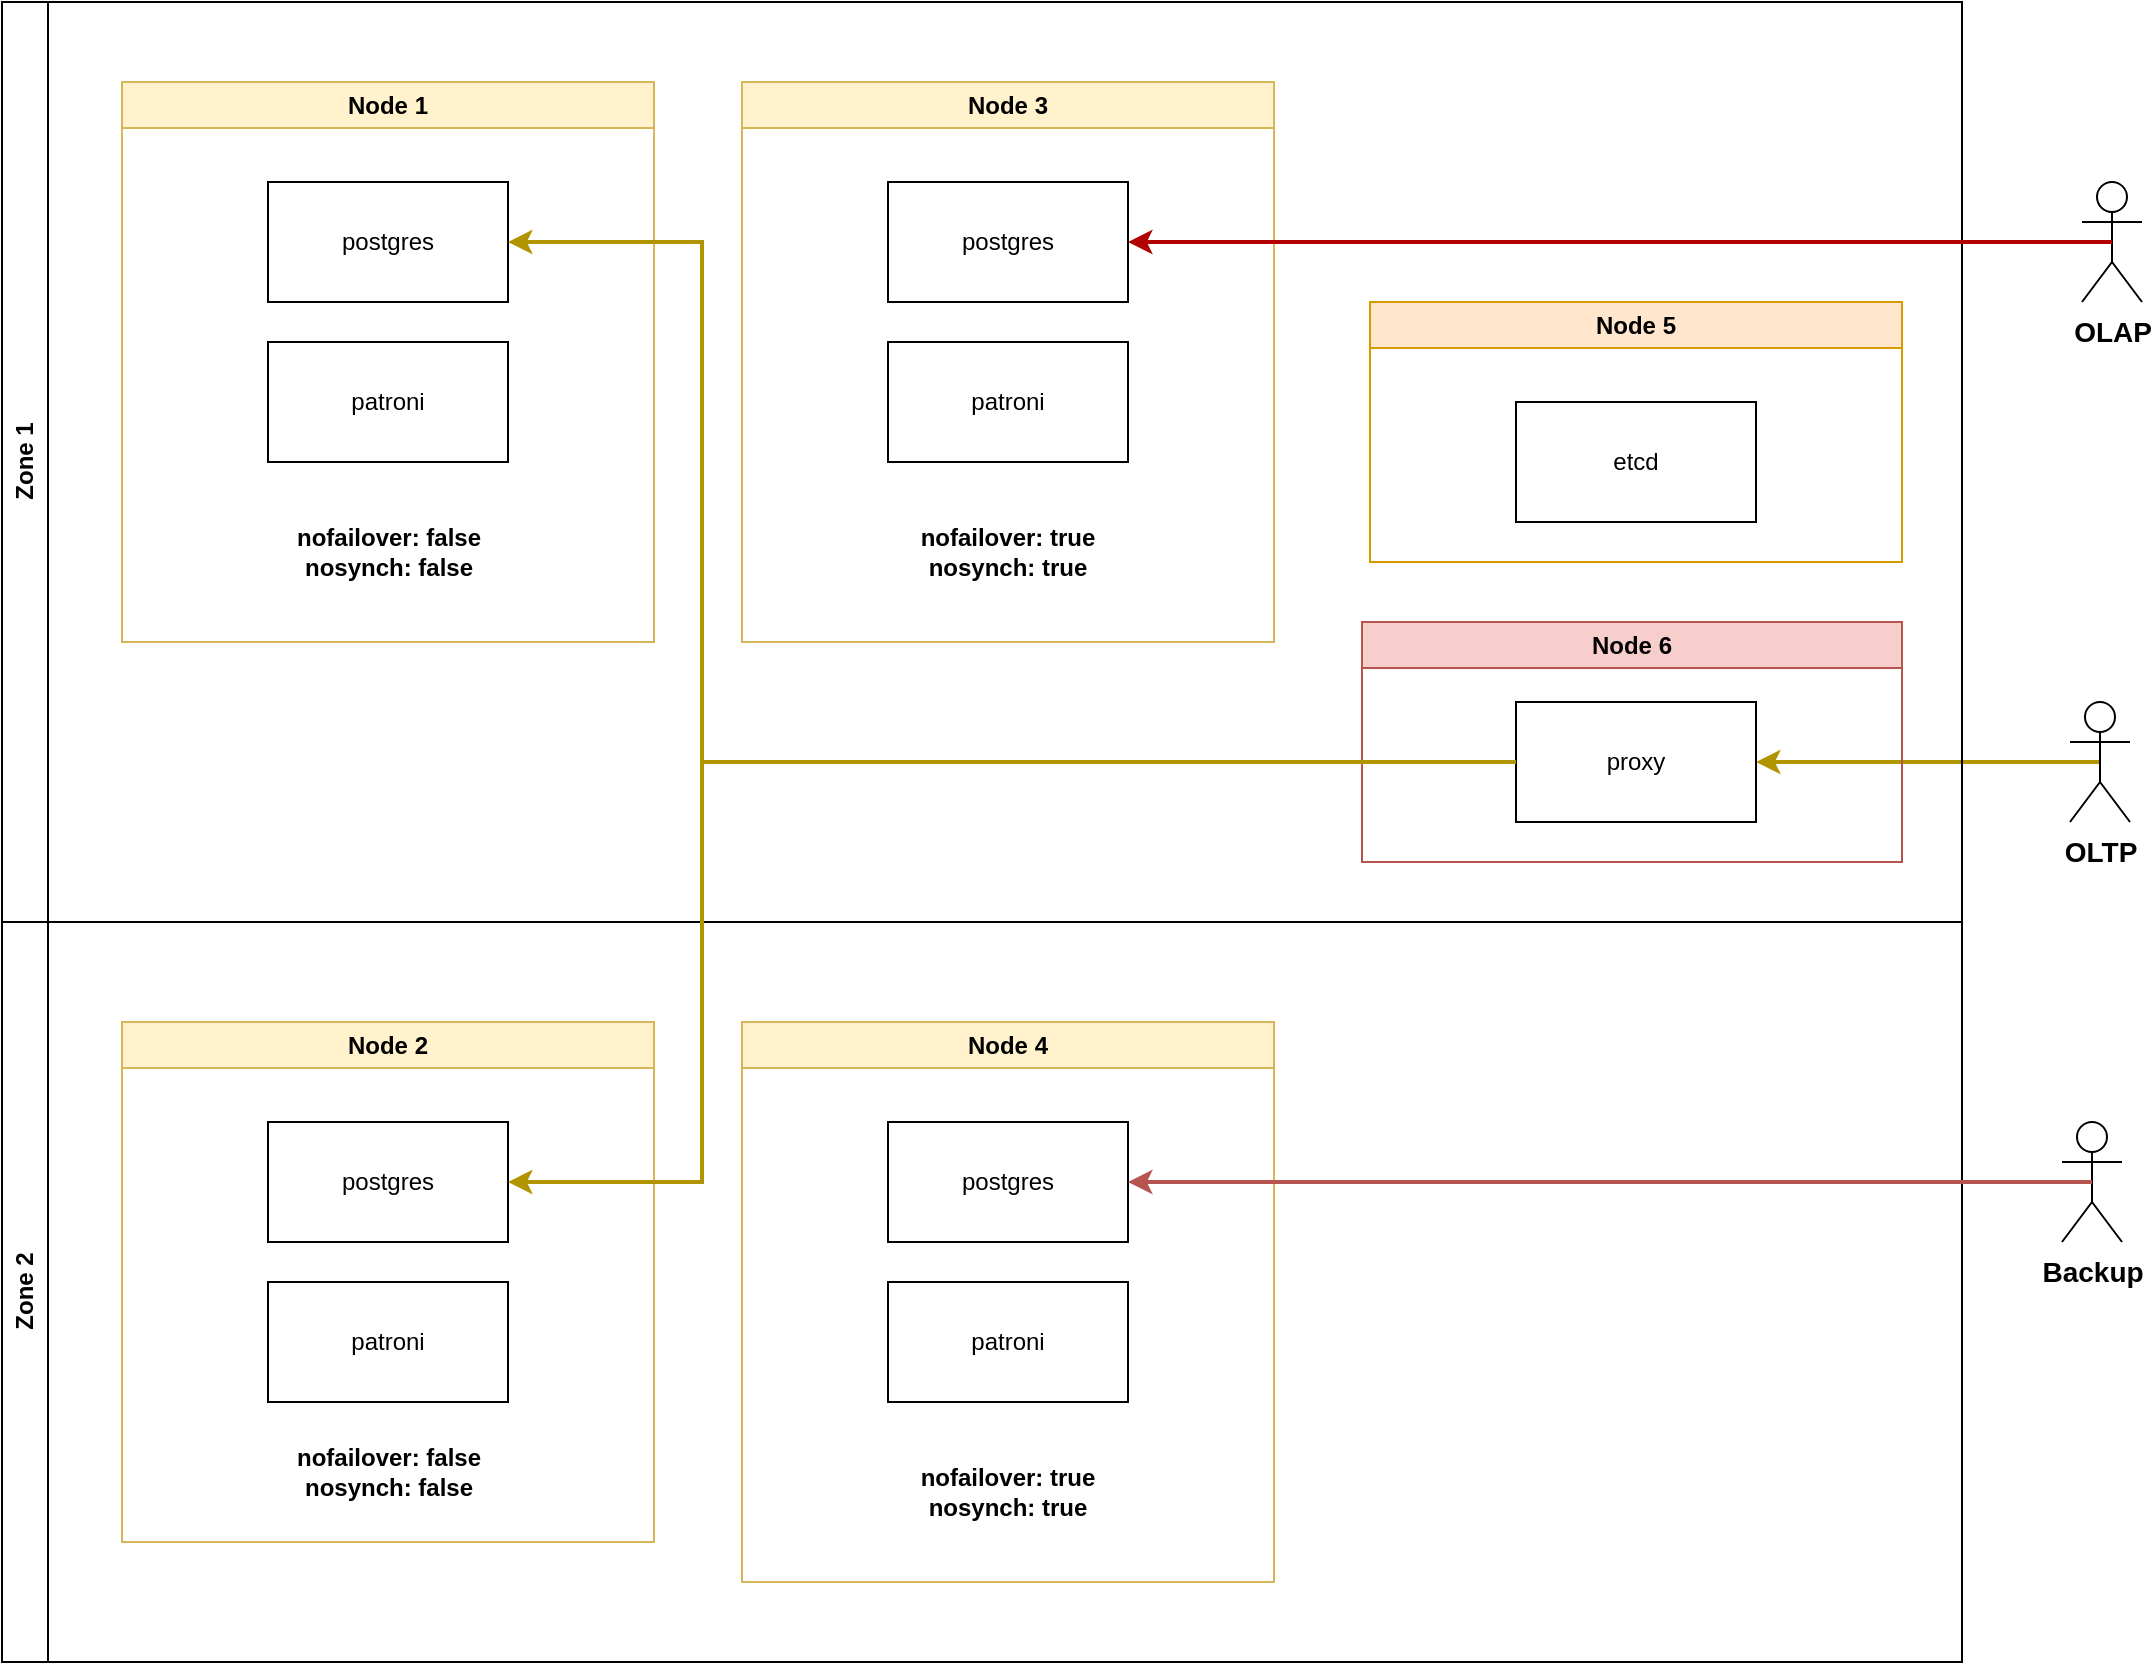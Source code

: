 <mxfile version="23.1.2" type="device">
  <diagram name="Страница — 1" id="m2Eqr0Ox3yp92an3G3m0">
    <mxGraphModel dx="488" dy="247" grid="1" gridSize="10" guides="1" tooltips="1" connect="1" arrows="1" fold="1" page="1" pageScale="1" pageWidth="827" pageHeight="1169" math="0" shadow="0">
      <root>
        <mxCell id="0" />
        <mxCell id="1" parent="0" />
        <mxCell id="fidhE3_i9-mGo4c0OjyD-1" style="edgeStyle=orthogonalEdgeStyle;rounded=0;orthogonalLoop=1;jettySize=auto;html=1;exitX=0.5;exitY=0.5;exitDx=0;exitDy=0;exitPerimeter=0;entryX=1;entryY=0.5;entryDx=0;entryDy=0;fillColor=#e3c800;strokeColor=#B09500;strokeWidth=2;" parent="1" source="fidhE3_i9-mGo4c0OjyD-2" target="fidhE3_i9-mGo4c0OjyD-17" edge="1">
          <mxGeometry relative="1" as="geometry" />
        </mxCell>
        <mxCell id="fidhE3_i9-mGo4c0OjyD-2" value="&lt;b style=&quot;font-size: 14px;&quot;&gt;OLTP&lt;br&gt;&lt;/b&gt;" style="shape=umlActor;verticalLabelPosition=bottom;verticalAlign=top;html=1;outlineConnect=0;" parent="1" vertex="1">
          <mxGeometry x="1044" y="350" width="30" height="60" as="geometry" />
        </mxCell>
        <mxCell id="fidhE3_i9-mGo4c0OjyD-5" value="Zone 1" style="swimlane;horizontal=0;whiteSpace=wrap;html=1;" parent="1" vertex="1">
          <mxGeometry x="10" width="980" height="460" as="geometry" />
        </mxCell>
        <mxCell id="fidhE3_i9-mGo4c0OjyD-6" value="Node 1" style="swimlane;whiteSpace=wrap;html=1;fillColor=#fff2cc;strokeColor=#d6b656;" parent="fidhE3_i9-mGo4c0OjyD-5" vertex="1">
          <mxGeometry x="60" y="40" width="266" height="280" as="geometry" />
        </mxCell>
        <mxCell id="fidhE3_i9-mGo4c0OjyD-7" value="postgres" style="rounded=0;whiteSpace=wrap;html=1;" parent="fidhE3_i9-mGo4c0OjyD-6" vertex="1">
          <mxGeometry x="73" y="50" width="120" height="60" as="geometry" />
        </mxCell>
        <mxCell id="fidhE3_i9-mGo4c0OjyD-8" value="patroni" style="rounded=0;whiteSpace=wrap;html=1;" parent="fidhE3_i9-mGo4c0OjyD-6" vertex="1">
          <mxGeometry x="73" y="130" width="120" height="60" as="geometry" />
        </mxCell>
        <mxCell id="fidhE3_i9-mGo4c0OjyD-9" value="&lt;b&gt;nofailover: false&lt;br&gt;nosynch: false&lt;/b&gt;" style="text;html=1;strokeColor=none;fillColor=none;align=center;verticalAlign=middle;whiteSpace=wrap;rounded=0;" parent="fidhE3_i9-mGo4c0OjyD-6" vertex="1">
          <mxGeometry x="84.5" y="220" width="97" height="30" as="geometry" />
        </mxCell>
        <mxCell id="fidhE3_i9-mGo4c0OjyD-10" value="Node 3" style="swimlane;whiteSpace=wrap;html=1;fillColor=#fff2cc;strokeColor=#d6b656;" parent="fidhE3_i9-mGo4c0OjyD-5" vertex="1">
          <mxGeometry x="370" y="40" width="266" height="280" as="geometry" />
        </mxCell>
        <mxCell id="fidhE3_i9-mGo4c0OjyD-11" value="postgres" style="rounded=0;whiteSpace=wrap;html=1;" parent="fidhE3_i9-mGo4c0OjyD-10" vertex="1">
          <mxGeometry x="73" y="50" width="120" height="60" as="geometry" />
        </mxCell>
        <mxCell id="fidhE3_i9-mGo4c0OjyD-12" value="patroni" style="rounded=0;whiteSpace=wrap;html=1;" parent="fidhE3_i9-mGo4c0OjyD-10" vertex="1">
          <mxGeometry x="73" y="130" width="120" height="60" as="geometry" />
        </mxCell>
        <mxCell id="fidhE3_i9-mGo4c0OjyD-13" value="&lt;b style=&quot;border-color: var(--border-color);&quot;&gt;nofailover: true&lt;br style=&quot;border-color: var(--border-color);&quot;&gt;nosynch: true&lt;br&gt;&lt;/b&gt;" style="text;html=1;strokeColor=none;fillColor=none;align=center;verticalAlign=middle;whiteSpace=wrap;rounded=0;" parent="fidhE3_i9-mGo4c0OjyD-10" vertex="1">
          <mxGeometry x="70.25" y="220" width="125.5" height="30" as="geometry" />
        </mxCell>
        <mxCell id="fidhE3_i9-mGo4c0OjyD-14" value="Node 5" style="swimlane;whiteSpace=wrap;html=1;fillColor=#ffe6cc;strokeColor=#d79b00;" parent="fidhE3_i9-mGo4c0OjyD-5" vertex="1">
          <mxGeometry x="684" y="150" width="266" height="130" as="geometry" />
        </mxCell>
        <mxCell id="fidhE3_i9-mGo4c0OjyD-15" value="etcd" style="rounded=0;whiteSpace=wrap;html=1;" parent="fidhE3_i9-mGo4c0OjyD-14" vertex="1">
          <mxGeometry x="73" y="50" width="120" height="60" as="geometry" />
        </mxCell>
        <mxCell id="fidhE3_i9-mGo4c0OjyD-16" value="Node 6" style="swimlane;whiteSpace=wrap;html=1;fillColor=#f8cecc;strokeColor=#b85450;" parent="fidhE3_i9-mGo4c0OjyD-5" vertex="1">
          <mxGeometry x="680" y="310" width="270" height="120" as="geometry" />
        </mxCell>
        <mxCell id="fidhE3_i9-mGo4c0OjyD-17" value="proxy" style="rounded=0;whiteSpace=wrap;html=1;" parent="fidhE3_i9-mGo4c0OjyD-16" vertex="1">
          <mxGeometry x="77" y="40" width="120" height="60" as="geometry" />
        </mxCell>
        <mxCell id="fidhE3_i9-mGo4c0OjyD-18" style="edgeStyle=orthogonalEdgeStyle;rounded=0;orthogonalLoop=1;jettySize=auto;html=1;exitX=0;exitY=0.5;exitDx=0;exitDy=0;entryX=1;entryY=0.5;entryDx=0;entryDy=0;strokeWidth=2;fillColor=#e3c800;strokeColor=#B09500;jumpStyle=arc;" parent="fidhE3_i9-mGo4c0OjyD-5" source="fidhE3_i9-mGo4c0OjyD-17" target="fidhE3_i9-mGo4c0OjyD-7" edge="1">
          <mxGeometry relative="1" as="geometry">
            <Array as="points">
              <mxPoint x="350" y="380" />
              <mxPoint x="350" y="120" />
            </Array>
          </mxGeometry>
        </mxCell>
        <mxCell id="fidhE3_i9-mGo4c0OjyD-19" value="Zone 2" style="swimlane;horizontal=0;whiteSpace=wrap;html=1;" parent="1" vertex="1">
          <mxGeometry x="10" y="460" width="980" height="370" as="geometry" />
        </mxCell>
        <mxCell id="fidhE3_i9-mGo4c0OjyD-20" value="Node 2" style="swimlane;whiteSpace=wrap;html=1;fillColor=#fff2cc;strokeColor=#d6b656;" parent="fidhE3_i9-mGo4c0OjyD-19" vertex="1">
          <mxGeometry x="60" y="50" width="266" height="260" as="geometry" />
        </mxCell>
        <mxCell id="fidhE3_i9-mGo4c0OjyD-21" value="postgres" style="rounded=0;whiteSpace=wrap;html=1;" parent="fidhE3_i9-mGo4c0OjyD-20" vertex="1">
          <mxGeometry x="73" y="50" width="120" height="60" as="geometry" />
        </mxCell>
        <mxCell id="fidhE3_i9-mGo4c0OjyD-22" value="patroni" style="rounded=0;whiteSpace=wrap;html=1;" parent="fidhE3_i9-mGo4c0OjyD-20" vertex="1">
          <mxGeometry x="73" y="130" width="120" height="60" as="geometry" />
        </mxCell>
        <mxCell id="fidhE3_i9-mGo4c0OjyD-23" value="&lt;b&gt;nofailover: false&lt;br&gt;nosynch: false&lt;/b&gt;" style="text;html=1;strokeColor=none;fillColor=none;align=center;verticalAlign=middle;whiteSpace=wrap;rounded=0;" parent="fidhE3_i9-mGo4c0OjyD-20" vertex="1">
          <mxGeometry x="84.5" y="210" width="97" height="30" as="geometry" />
        </mxCell>
        <mxCell id="fidhE3_i9-mGo4c0OjyD-25" value="Node 4" style="swimlane;whiteSpace=wrap;html=1;fillColor=#fff2cc;strokeColor=#d6b656;" parent="fidhE3_i9-mGo4c0OjyD-19" vertex="1">
          <mxGeometry x="370" y="50" width="266" height="280" as="geometry" />
        </mxCell>
        <mxCell id="fidhE3_i9-mGo4c0OjyD-26" value="postgres" style="rounded=0;whiteSpace=wrap;html=1;" parent="fidhE3_i9-mGo4c0OjyD-25" vertex="1">
          <mxGeometry x="73" y="50" width="120" height="60" as="geometry" />
        </mxCell>
        <mxCell id="fidhE3_i9-mGo4c0OjyD-27" value="patroni" style="rounded=0;whiteSpace=wrap;html=1;" parent="fidhE3_i9-mGo4c0OjyD-25" vertex="1">
          <mxGeometry x="73" y="130" width="120" height="60" as="geometry" />
        </mxCell>
        <mxCell id="fidhE3_i9-mGo4c0OjyD-28" value="&lt;b style=&quot;border-color: var(--border-color);&quot;&gt;nofailover: true&lt;br style=&quot;border-color: var(--border-color);&quot;&gt;nosynch: true&lt;/b&gt;" style="text;html=1;strokeColor=none;fillColor=none;align=center;verticalAlign=middle;whiteSpace=wrap;rounded=0;" parent="fidhE3_i9-mGo4c0OjyD-25" vertex="1">
          <mxGeometry x="70.25" y="220" width="125.5" height="30" as="geometry" />
        </mxCell>
        <mxCell id="fidhE3_i9-mGo4c0OjyD-24" style="edgeStyle=orthogonalEdgeStyle;rounded=0;orthogonalLoop=1;jettySize=auto;html=1;exitX=0;exitY=0.5;exitDx=0;exitDy=0;entryX=1;entryY=0.5;entryDx=0;entryDy=0;fillColor=#e3c800;strokeColor=#B09500;strokeWidth=2;jumpStyle=arc;" parent="1" source="fidhE3_i9-mGo4c0OjyD-17" target="fidhE3_i9-mGo4c0OjyD-21" edge="1">
          <mxGeometry relative="1" as="geometry">
            <Array as="points">
              <mxPoint x="360" y="380" />
              <mxPoint x="360" y="590" />
            </Array>
          </mxGeometry>
        </mxCell>
        <mxCell id="fidhE3_i9-mGo4c0OjyD-30" value="&lt;b style=&quot;font-size: 14px;&quot;&gt;Backup&lt;br&gt;&lt;/b&gt;" style="shape=umlActor;verticalLabelPosition=bottom;verticalAlign=top;html=1;outlineConnect=0;" parent="1" vertex="1">
          <mxGeometry x="1040" y="560" width="30" height="60" as="geometry" />
        </mxCell>
        <mxCell id="fidhE3_i9-mGo4c0OjyD-31" style="edgeStyle=orthogonalEdgeStyle;rounded=0;orthogonalLoop=1;jettySize=auto;html=1;exitX=0.5;exitY=0.5;exitDx=0;exitDy=0;exitPerimeter=0;entryX=1;entryY=0.5;entryDx=0;entryDy=0;strokeWidth=2;fillColor=#f8cecc;strokeColor=#b85450;" parent="1" source="fidhE3_i9-mGo4c0OjyD-30" target="fidhE3_i9-mGo4c0OjyD-26" edge="1">
          <mxGeometry relative="1" as="geometry" />
        </mxCell>
        <mxCell id="fidhE3_i9-mGo4c0OjyD-4" value="&lt;b style=&quot;font-size: 14px;&quot;&gt;OLAP&lt;br&gt;&lt;/b&gt;" style="shape=umlActor;verticalLabelPosition=bottom;verticalAlign=top;html=1;outlineConnect=0;" parent="1" vertex="1">
          <mxGeometry x="1050" y="90" width="30" height="60" as="geometry" />
        </mxCell>
        <mxCell id="fidhE3_i9-mGo4c0OjyD-3" style="edgeStyle=orthogonalEdgeStyle;rounded=0;orthogonalLoop=1;jettySize=auto;html=1;exitX=0.5;exitY=0.5;exitDx=0;exitDy=0;exitPerimeter=0;entryX=1;entryY=0.5;entryDx=0;entryDy=0;fillColor=#e51400;strokeColor=#B20000;strokeWidth=2;jumpStyle=none;" parent="1" source="fidhE3_i9-mGo4c0OjyD-4" target="fidhE3_i9-mGo4c0OjyD-11" edge="1">
          <mxGeometry relative="1" as="geometry">
            <Array as="points">
              <mxPoint x="1065" y="120" />
            </Array>
          </mxGeometry>
        </mxCell>
      </root>
    </mxGraphModel>
  </diagram>
</mxfile>
